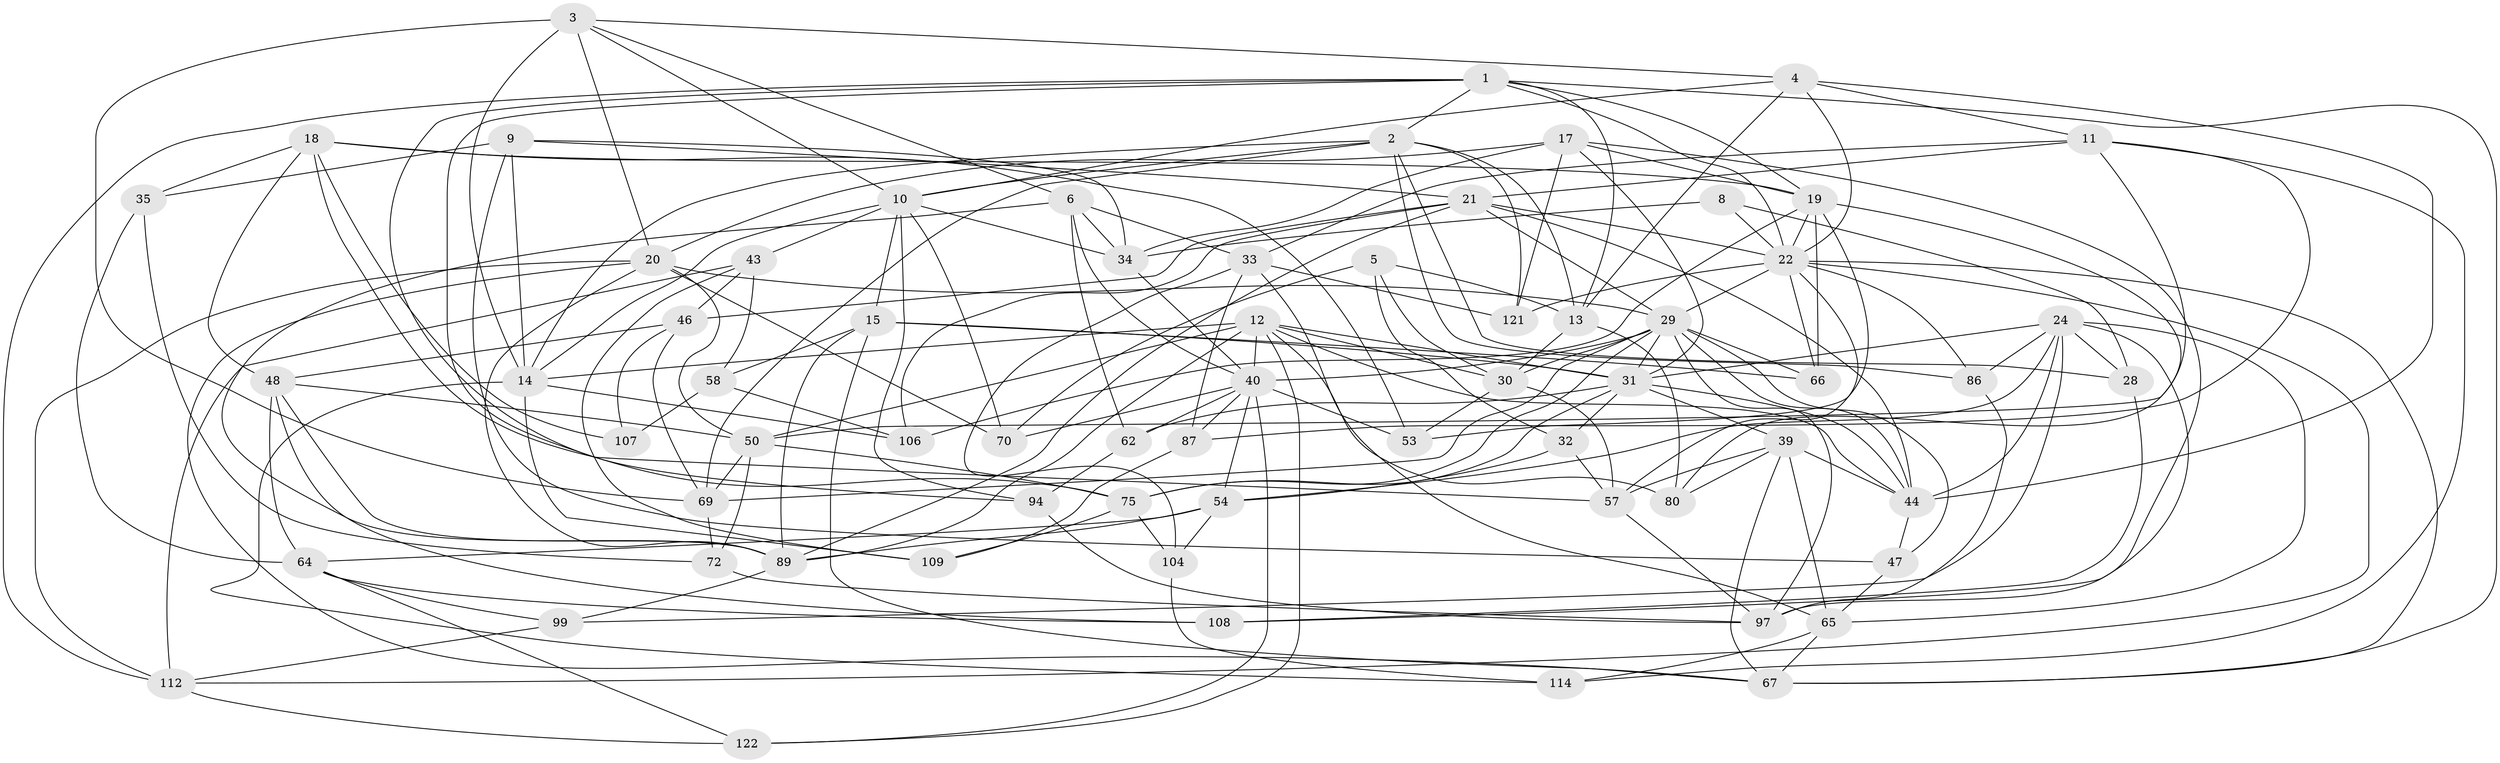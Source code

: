 // original degree distribution, {4: 1.0}
// Generated by graph-tools (version 1.1) at 2025/20/03/04/25 18:20:52]
// undirected, 66 vertices, 193 edges
graph export_dot {
graph [start="1"]
  node [color=gray90,style=filled];
  1 [super="+60+131"];
  2 [super="+7+23"];
  3 [super="+27"];
  4 [super="+37"];
  5;
  6 [super="+68"];
  8;
  9 [super="+74"];
  10 [super="+76+16+119"];
  11 [super="+130"];
  12 [super="+25+26"];
  13 [super="+132"];
  14 [super="+81"];
  15 [super="+42"];
  17 [super="+84"];
  18 [super="+61"];
  19 [super="+49+41"];
  20 [super="+126+59"];
  21 [super="+36"];
  22 [super="+83+52+45"];
  24 [super="+90"];
  28;
  29 [super="+38+51"];
  30 [super="+123"];
  31 [super="+56+88"];
  32;
  33 [super="+82"];
  34 [super="+78"];
  35;
  39 [super="+116"];
  40 [super="+125+124+105"];
  43 [super="+118"];
  44 [super="+95"];
  46 [super="+96"];
  47;
  48 [super="+93"];
  50 [super="+101+85"];
  53;
  54 [super="+91"];
  57 [super="+133"];
  58;
  62;
  64 [super="+98"];
  65 [super="+117"];
  66;
  67 [super="+100"];
  69 [super="+92"];
  70;
  72;
  75 [super="+77"];
  80;
  86;
  87;
  89 [super="+111+115"];
  94;
  97 [super="+113"];
  99;
  104;
  106;
  107;
  108;
  109;
  112 [super="+120"];
  114;
  121;
  122;
  1 -- 13;
  1 -- 75;
  1 -- 2;
  1 -- 67;
  1 -- 94;
  1 -- 112;
  1 -- 19;
  1 -- 22;
  2 -- 121;
  2 -- 13;
  2 -- 69;
  2 -- 86;
  2 -- 28;
  2 -- 14;
  2 -- 10;
  3 -- 4;
  3 -- 6;
  3 -- 69;
  3 -- 14;
  3 -- 20;
  3 -- 10;
  4 -- 11;
  4 -- 13;
  4 -- 44;
  4 -- 10;
  4 -- 22;
  5 -- 32;
  5 -- 13;
  5 -- 70;
  5 -- 30;
  6 -- 40;
  6 -- 33;
  6 -- 62;
  6 -- 89;
  6 -- 34;
  8 -- 28;
  8 -- 22 [weight=2];
  8 -- 34;
  9 -- 34;
  9 -- 21 [weight=2];
  9 -- 14;
  9 -- 35;
  9 -- 47;
  10 -- 70;
  10 -- 94;
  10 -- 14;
  10 -- 43 [weight=2];
  10 -- 34;
  10 -- 15;
  11 -- 114;
  11 -- 33;
  11 -- 50;
  11 -- 87;
  11 -- 21;
  12 -- 122;
  12 -- 14;
  12 -- 40;
  12 -- 89;
  12 -- 30;
  12 -- 80;
  12 -- 50 [weight=2];
  12 -- 44;
  12 -- 31;
  13 -- 80;
  13 -- 30;
  14 -- 114;
  14 -- 106;
  14 -- 109;
  15 -- 89;
  15 -- 67;
  15 -- 66;
  15 -- 58;
  15 -- 31;
  17 -- 108;
  17 -- 19;
  17 -- 20;
  17 -- 121;
  17 -- 31;
  17 -- 34;
  18 -- 35;
  18 -- 19;
  18 -- 48;
  18 -- 107;
  18 -- 53;
  18 -- 57;
  19 -- 80;
  19 -- 106;
  19 -- 53;
  19 -- 66;
  19 -- 22;
  20 -- 70;
  20 -- 89;
  20 -- 29;
  20 -- 50;
  20 -- 112;
  20 -- 67;
  21 -- 106;
  21 -- 44;
  21 -- 46;
  21 -- 89;
  21 -- 29;
  21 -- 22 [weight=2];
  22 -- 67;
  22 -- 57;
  22 -- 121;
  22 -- 66;
  22 -- 29;
  22 -- 112;
  22 -- 86;
  24 -- 86;
  24 -- 97;
  24 -- 54;
  24 -- 65;
  24 -- 99;
  24 -- 28;
  24 -- 31;
  24 -- 44;
  28 -- 108;
  29 -- 44;
  29 -- 40;
  29 -- 97;
  29 -- 66;
  29 -- 75;
  29 -- 47;
  29 -- 30;
  29 -- 31;
  29 -- 69;
  30 -- 57;
  30 -- 53;
  31 -- 32;
  31 -- 39;
  31 -- 62;
  31 -- 75;
  31 -- 44;
  32 -- 54;
  32 -- 57;
  33 -- 121;
  33 -- 65;
  33 -- 104;
  33 -- 87;
  34 -- 40;
  35 -- 72;
  35 -- 64;
  39 -- 57;
  39 -- 80;
  39 -- 65;
  39 -- 67;
  39 -- 44;
  40 -- 62;
  40 -- 53;
  40 -- 122;
  40 -- 87;
  40 -- 70;
  40 -- 54;
  43 -- 109;
  43 -- 112;
  43 -- 58;
  43 -- 46;
  44 -- 47;
  46 -- 107 [weight=2];
  46 -- 48;
  46 -- 69;
  47 -- 65;
  48 -- 108;
  48 -- 64;
  48 -- 50;
  48 -- 89;
  50 -- 69;
  50 -- 72;
  50 -- 75;
  54 -- 64;
  54 -- 89;
  54 -- 104;
  57 -- 97;
  58 -- 107;
  58 -- 106;
  62 -- 94;
  64 -- 122;
  64 -- 99;
  64 -- 108;
  65 -- 114;
  65 -- 67;
  69 -- 72;
  72 -- 97;
  75 -- 104;
  75 -- 109;
  86 -- 97;
  87 -- 109;
  89 -- 99;
  94 -- 97;
  99 -- 112;
  104 -- 114;
  112 -- 122;
}
